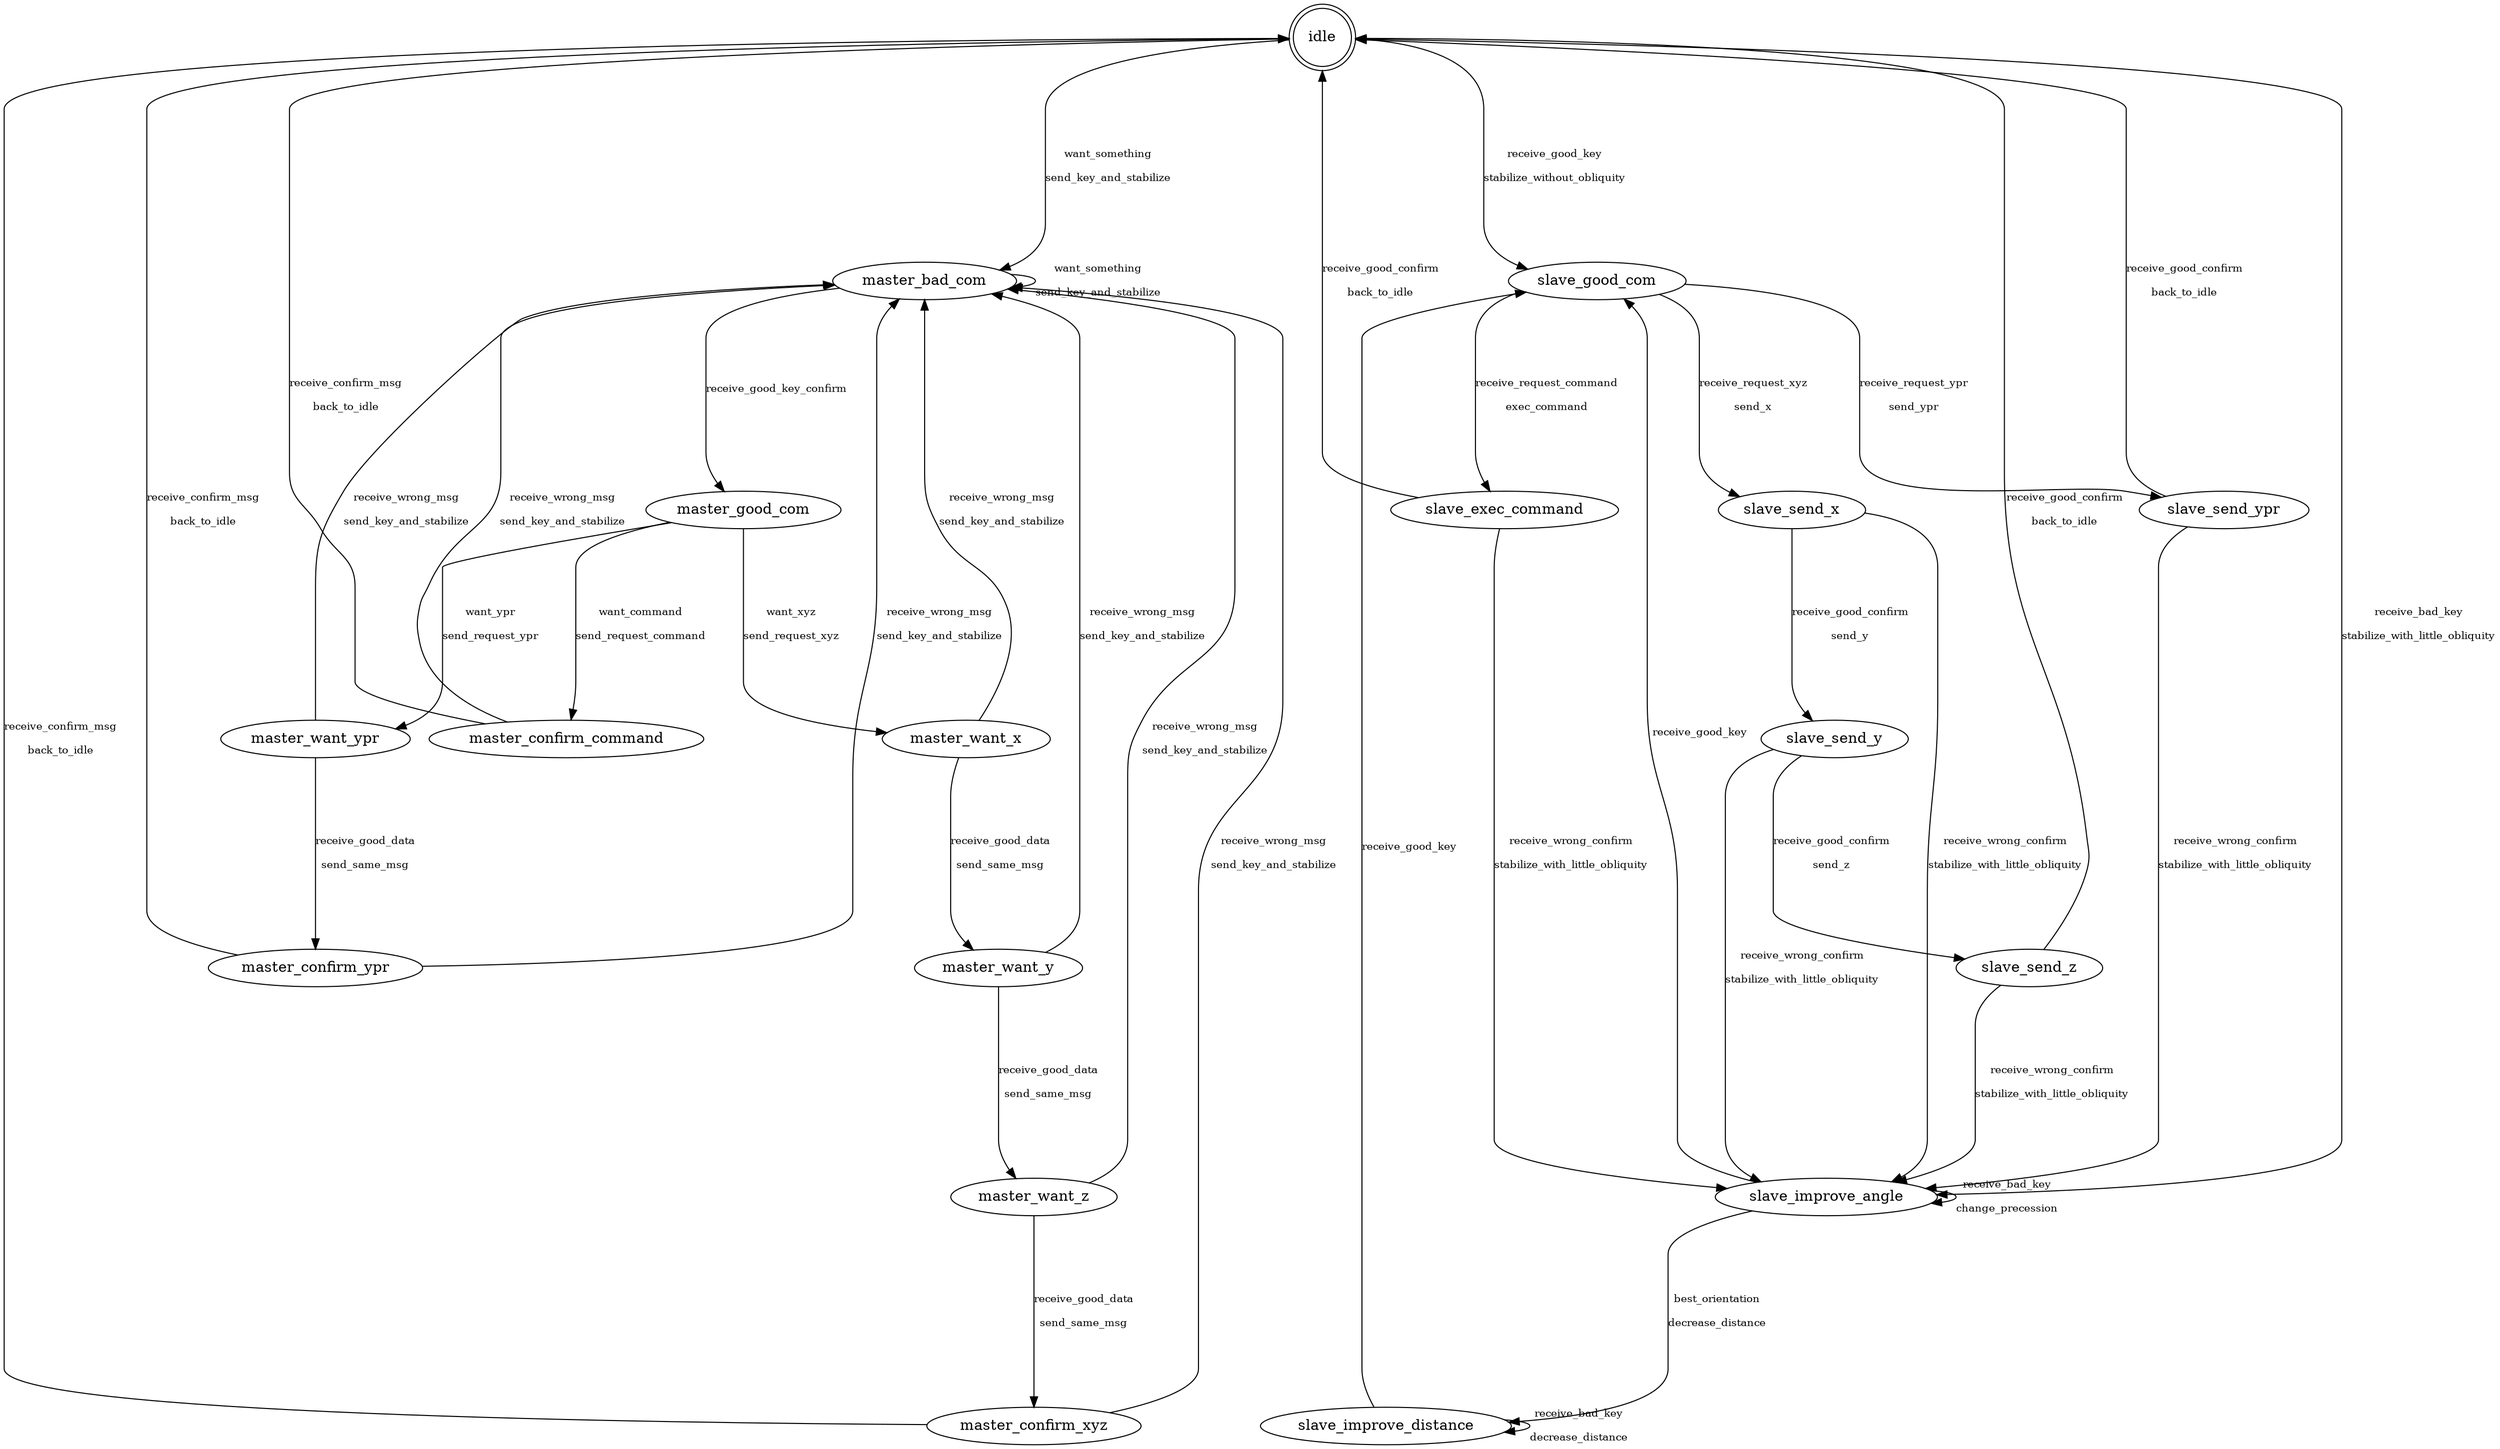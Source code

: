 digraph links {
	edge [fontsize = 10];
	idle;
	master_bad_com;
	master_confirm_command;
	master_confirm_xyz;
	master_confirm_ypr;
	master_good_com;
	master_want_x;
	master_want_y;
	master_want_ypr;
	master_want_z;
	slave_exec_command;
	slave_good_com;
	slave_improve_angle;
	slave_improve_distance;
	slave_send_x;
	slave_send_y;
	slave_send_ypr;
	slave_send_z;
	idle[shape=doublecircle];
	idle->master_bad_com [label = "want_something\n\nsend_key_and_stabilize"] [minlen=4]
	idle->slave_good_com [label = "receive_good_key\n\nstabilize_without_obliquity"] [minlen=4]
	idle->slave_improve_angle [label = "receive_bad_key\n\nstabilize_with_little_obliquity"] [minlen=4]
	master_bad_com->master_bad_com [label = "want_something\n\nsend_key_and_stabilize"] [minlen=4]
	master_bad_com->master_good_com [label = "receive_good_key_confirm\n\n"] [minlen=4]
	master_confirm_command->master_bad_com [label = "receive_wrong_msg\n\nsend_key_and_stabilize"] [minlen=4]
	master_confirm_command->idle [label = "receive_confirm_msg\n\nback_to_idle"] [minlen=4]
	master_confirm_xyz->master_bad_com [label = "receive_wrong_msg\n\nsend_key_and_stabilize"] [minlen=4]
	master_confirm_xyz->idle [label = "receive_confirm_msg\n\nback_to_idle"] [minlen=4]
	master_confirm_ypr->master_bad_com [label = "receive_wrong_msg\n\nsend_key_and_stabilize"] [minlen=4]
	master_confirm_ypr->idle [label = "receive_confirm_msg\n\nback_to_idle"] [minlen=4]
	master_good_com->master_want_x [label = "want_xyz\n\nsend_request_xyz"] [minlen=4]
	master_good_com->master_want_ypr [label = "want_ypr\n\nsend_request_ypr"] [minlen=4]
	master_good_com->master_confirm_command [label = "want_command\n\nsend_request_command"] [minlen=4]
	master_want_x->master_want_y [label = "receive_good_data\n\nsend_same_msg"] [minlen=4]
	master_want_x->master_bad_com [label = "receive_wrong_msg\n\nsend_key_and_stabilize"] [minlen=4]
	master_want_y->master_want_z [label = "receive_good_data\n\nsend_same_msg"] [minlen=4]
	master_want_y->master_bad_com [label = "receive_wrong_msg\n\nsend_key_and_stabilize"] [minlen=4]
	master_want_ypr->master_confirm_ypr [label = "receive_good_data\n\nsend_same_msg"] [minlen=4]
	master_want_ypr->master_bad_com [label = "receive_wrong_msg\n\nsend_key_and_stabilize"] [minlen=4]
	master_want_z->master_confirm_xyz [label = "receive_good_data\n\nsend_same_msg"] [minlen=4]
	master_want_z->master_bad_com [label = "receive_wrong_msg\n\nsend_key_and_stabilize"] [minlen=4]
	slave_exec_command->idle [label = "receive_good_confirm\n\nback_to_idle"] [minlen=4]
	slave_exec_command->slave_improve_angle [label = "receive_wrong_confirm\n\nstabilize_with_little_obliquity"] [minlen=4]
	slave_good_com->slave_send_x [label = "receive_request_xyz\n\nsend_x"] [minlen=4]
	slave_good_com->slave_send_ypr [label = "receive_request_ypr\n\nsend_ypr"] [minlen=4]
	slave_good_com->slave_exec_command [label = "receive_request_command\n\nexec_command"] [minlen=4]
	slave_improve_angle->slave_good_com [label = "receive_good_key\n\n"] [minlen=4]
	slave_improve_angle->slave_improve_angle [label = "receive_bad_key\n\nchange_precession"] [minlen=4]
	slave_improve_angle->slave_improve_distance [label = "best_orientation\n\ndecrease_distance"] [minlen=4]
	slave_improve_distance->slave_good_com [label = "receive_good_key\n\n"] [minlen=4]
	slave_improve_distance->slave_improve_distance [label = "receive_bad_key\n\ndecrease_distance"] [minlen=4]
	slave_send_x->slave_send_y [label = "receive_good_confirm\n\nsend_y"] [minlen=4]
	slave_send_x->slave_improve_angle [label = "receive_wrong_confirm\n\nstabilize_with_little_obliquity"] [minlen=4]
	slave_send_y->slave_send_z [label = "receive_good_confirm\n\nsend_z"] [minlen=4]
	slave_send_y->slave_improve_angle [label = "receive_wrong_confirm\n\nstabilize_with_little_obliquity"] [minlen=4]
	slave_send_ypr->idle [label = "receive_good_confirm\n\nback_to_idle"] [minlen=4]
	slave_send_ypr->slave_improve_angle [label = "receive_wrong_confirm\n\nstabilize_with_little_obliquity"] [minlen=4]
	slave_send_z->idle [label = "receive_good_confirm\n\nback_to_idle"] [minlen=4]
	slave_send_z->slave_improve_angle [label = "receive_wrong_confirm\n\nstabilize_with_little_obliquity"] [minlen=4]
}